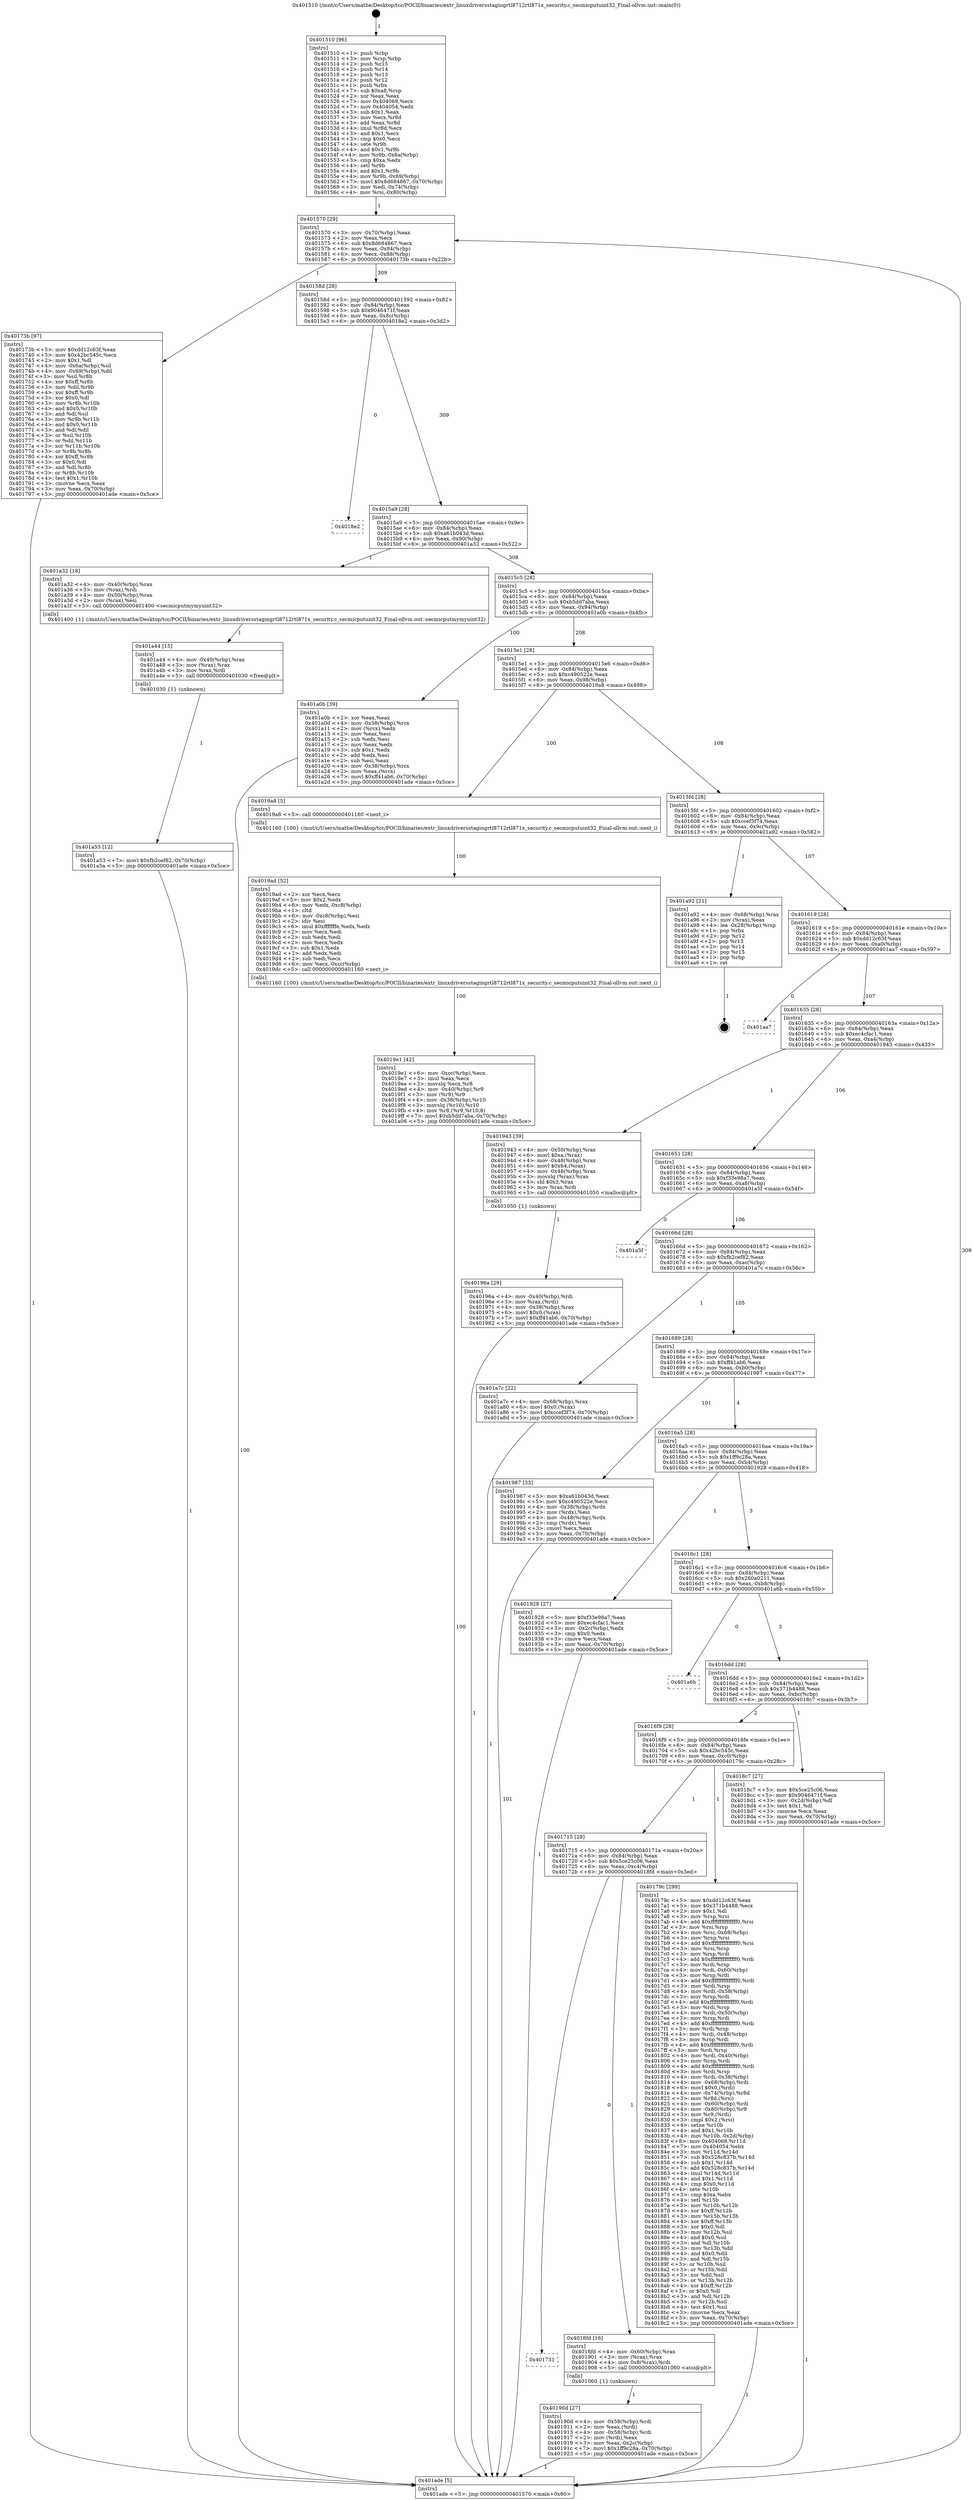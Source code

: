 digraph "0x401510" {
  label = "0x401510 (/mnt/c/Users/mathe/Desktop/tcc/POCII/binaries/extr_linuxdriversstagingrtl8712rtl871x_security.c_secmicputuint32_Final-ollvm.out::main(0))"
  labelloc = "t"
  node[shape=record]

  Entry [label="",width=0.3,height=0.3,shape=circle,fillcolor=black,style=filled]
  "0x401570" [label="{
     0x401570 [29]\l
     | [instrs]\l
     &nbsp;&nbsp;0x401570 \<+3\>: mov -0x70(%rbp),%eax\l
     &nbsp;&nbsp;0x401573 \<+2\>: mov %eax,%ecx\l
     &nbsp;&nbsp;0x401575 \<+6\>: sub $0x8d684867,%ecx\l
     &nbsp;&nbsp;0x40157b \<+6\>: mov %eax,-0x84(%rbp)\l
     &nbsp;&nbsp;0x401581 \<+6\>: mov %ecx,-0x88(%rbp)\l
     &nbsp;&nbsp;0x401587 \<+6\>: je 000000000040173b \<main+0x22b\>\l
  }"]
  "0x40173b" [label="{
     0x40173b [97]\l
     | [instrs]\l
     &nbsp;&nbsp;0x40173b \<+5\>: mov $0xdd12c63f,%eax\l
     &nbsp;&nbsp;0x401740 \<+5\>: mov $0x42bc545c,%ecx\l
     &nbsp;&nbsp;0x401745 \<+2\>: mov $0x1,%dl\l
     &nbsp;&nbsp;0x401747 \<+4\>: mov -0x6a(%rbp),%sil\l
     &nbsp;&nbsp;0x40174b \<+4\>: mov -0x69(%rbp),%dil\l
     &nbsp;&nbsp;0x40174f \<+3\>: mov %sil,%r8b\l
     &nbsp;&nbsp;0x401752 \<+4\>: xor $0xff,%r8b\l
     &nbsp;&nbsp;0x401756 \<+3\>: mov %dil,%r9b\l
     &nbsp;&nbsp;0x401759 \<+4\>: xor $0xff,%r9b\l
     &nbsp;&nbsp;0x40175d \<+3\>: xor $0x0,%dl\l
     &nbsp;&nbsp;0x401760 \<+3\>: mov %r8b,%r10b\l
     &nbsp;&nbsp;0x401763 \<+4\>: and $0x0,%r10b\l
     &nbsp;&nbsp;0x401767 \<+3\>: and %dl,%sil\l
     &nbsp;&nbsp;0x40176a \<+3\>: mov %r9b,%r11b\l
     &nbsp;&nbsp;0x40176d \<+4\>: and $0x0,%r11b\l
     &nbsp;&nbsp;0x401771 \<+3\>: and %dl,%dil\l
     &nbsp;&nbsp;0x401774 \<+3\>: or %sil,%r10b\l
     &nbsp;&nbsp;0x401777 \<+3\>: or %dil,%r11b\l
     &nbsp;&nbsp;0x40177a \<+3\>: xor %r11b,%r10b\l
     &nbsp;&nbsp;0x40177d \<+3\>: or %r9b,%r8b\l
     &nbsp;&nbsp;0x401780 \<+4\>: xor $0xff,%r8b\l
     &nbsp;&nbsp;0x401784 \<+3\>: or $0x0,%dl\l
     &nbsp;&nbsp;0x401787 \<+3\>: and %dl,%r8b\l
     &nbsp;&nbsp;0x40178a \<+3\>: or %r8b,%r10b\l
     &nbsp;&nbsp;0x40178d \<+4\>: test $0x1,%r10b\l
     &nbsp;&nbsp;0x401791 \<+3\>: cmovne %ecx,%eax\l
     &nbsp;&nbsp;0x401794 \<+3\>: mov %eax,-0x70(%rbp)\l
     &nbsp;&nbsp;0x401797 \<+5\>: jmp 0000000000401ade \<main+0x5ce\>\l
  }"]
  "0x40158d" [label="{
     0x40158d [28]\l
     | [instrs]\l
     &nbsp;&nbsp;0x40158d \<+5\>: jmp 0000000000401592 \<main+0x82\>\l
     &nbsp;&nbsp;0x401592 \<+6\>: mov -0x84(%rbp),%eax\l
     &nbsp;&nbsp;0x401598 \<+5\>: sub $0x9046471f,%eax\l
     &nbsp;&nbsp;0x40159d \<+6\>: mov %eax,-0x8c(%rbp)\l
     &nbsp;&nbsp;0x4015a3 \<+6\>: je 00000000004018e2 \<main+0x3d2\>\l
  }"]
  "0x401ade" [label="{
     0x401ade [5]\l
     | [instrs]\l
     &nbsp;&nbsp;0x401ade \<+5\>: jmp 0000000000401570 \<main+0x60\>\l
  }"]
  "0x401510" [label="{
     0x401510 [96]\l
     | [instrs]\l
     &nbsp;&nbsp;0x401510 \<+1\>: push %rbp\l
     &nbsp;&nbsp;0x401511 \<+3\>: mov %rsp,%rbp\l
     &nbsp;&nbsp;0x401514 \<+2\>: push %r15\l
     &nbsp;&nbsp;0x401516 \<+2\>: push %r14\l
     &nbsp;&nbsp;0x401518 \<+2\>: push %r13\l
     &nbsp;&nbsp;0x40151a \<+2\>: push %r12\l
     &nbsp;&nbsp;0x40151c \<+1\>: push %rbx\l
     &nbsp;&nbsp;0x40151d \<+7\>: sub $0xa8,%rsp\l
     &nbsp;&nbsp;0x401524 \<+2\>: xor %eax,%eax\l
     &nbsp;&nbsp;0x401526 \<+7\>: mov 0x404068,%ecx\l
     &nbsp;&nbsp;0x40152d \<+7\>: mov 0x404054,%edx\l
     &nbsp;&nbsp;0x401534 \<+3\>: sub $0x1,%eax\l
     &nbsp;&nbsp;0x401537 \<+3\>: mov %ecx,%r8d\l
     &nbsp;&nbsp;0x40153a \<+3\>: add %eax,%r8d\l
     &nbsp;&nbsp;0x40153d \<+4\>: imul %r8d,%ecx\l
     &nbsp;&nbsp;0x401541 \<+3\>: and $0x1,%ecx\l
     &nbsp;&nbsp;0x401544 \<+3\>: cmp $0x0,%ecx\l
     &nbsp;&nbsp;0x401547 \<+4\>: sete %r9b\l
     &nbsp;&nbsp;0x40154b \<+4\>: and $0x1,%r9b\l
     &nbsp;&nbsp;0x40154f \<+4\>: mov %r9b,-0x6a(%rbp)\l
     &nbsp;&nbsp;0x401553 \<+3\>: cmp $0xa,%edx\l
     &nbsp;&nbsp;0x401556 \<+4\>: setl %r9b\l
     &nbsp;&nbsp;0x40155a \<+4\>: and $0x1,%r9b\l
     &nbsp;&nbsp;0x40155e \<+4\>: mov %r9b,-0x69(%rbp)\l
     &nbsp;&nbsp;0x401562 \<+7\>: movl $0x8d684867,-0x70(%rbp)\l
     &nbsp;&nbsp;0x401569 \<+3\>: mov %edi,-0x74(%rbp)\l
     &nbsp;&nbsp;0x40156c \<+4\>: mov %rsi,-0x80(%rbp)\l
  }"]
  Exit [label="",width=0.3,height=0.3,shape=circle,fillcolor=black,style=filled,peripheries=2]
  "0x4018e2" [label="{
     0x4018e2\l
  }", style=dashed]
  "0x4015a9" [label="{
     0x4015a9 [28]\l
     | [instrs]\l
     &nbsp;&nbsp;0x4015a9 \<+5\>: jmp 00000000004015ae \<main+0x9e\>\l
     &nbsp;&nbsp;0x4015ae \<+6\>: mov -0x84(%rbp),%eax\l
     &nbsp;&nbsp;0x4015b4 \<+5\>: sub $0xa61b043d,%eax\l
     &nbsp;&nbsp;0x4015b9 \<+6\>: mov %eax,-0x90(%rbp)\l
     &nbsp;&nbsp;0x4015bf \<+6\>: je 0000000000401a32 \<main+0x522\>\l
  }"]
  "0x401a53" [label="{
     0x401a53 [12]\l
     | [instrs]\l
     &nbsp;&nbsp;0x401a53 \<+7\>: movl $0xfb2cef82,-0x70(%rbp)\l
     &nbsp;&nbsp;0x401a5a \<+5\>: jmp 0000000000401ade \<main+0x5ce\>\l
  }"]
  "0x401a32" [label="{
     0x401a32 [18]\l
     | [instrs]\l
     &nbsp;&nbsp;0x401a32 \<+4\>: mov -0x40(%rbp),%rax\l
     &nbsp;&nbsp;0x401a36 \<+3\>: mov (%rax),%rdi\l
     &nbsp;&nbsp;0x401a39 \<+4\>: mov -0x50(%rbp),%rax\l
     &nbsp;&nbsp;0x401a3d \<+2\>: mov (%rax),%esi\l
     &nbsp;&nbsp;0x401a3f \<+5\>: call 0000000000401400 \<secmicputmymyuint32\>\l
     | [calls]\l
     &nbsp;&nbsp;0x401400 \{1\} (/mnt/c/Users/mathe/Desktop/tcc/POCII/binaries/extr_linuxdriversstagingrtl8712rtl871x_security.c_secmicputuint32_Final-ollvm.out::secmicputmymyuint32)\l
  }"]
  "0x4015c5" [label="{
     0x4015c5 [28]\l
     | [instrs]\l
     &nbsp;&nbsp;0x4015c5 \<+5\>: jmp 00000000004015ca \<main+0xba\>\l
     &nbsp;&nbsp;0x4015ca \<+6\>: mov -0x84(%rbp),%eax\l
     &nbsp;&nbsp;0x4015d0 \<+5\>: sub $0xb5dd7aba,%eax\l
     &nbsp;&nbsp;0x4015d5 \<+6\>: mov %eax,-0x94(%rbp)\l
     &nbsp;&nbsp;0x4015db \<+6\>: je 0000000000401a0b \<main+0x4fb\>\l
  }"]
  "0x401a44" [label="{
     0x401a44 [15]\l
     | [instrs]\l
     &nbsp;&nbsp;0x401a44 \<+4\>: mov -0x40(%rbp),%rax\l
     &nbsp;&nbsp;0x401a48 \<+3\>: mov (%rax),%rax\l
     &nbsp;&nbsp;0x401a4b \<+3\>: mov %rax,%rdi\l
     &nbsp;&nbsp;0x401a4e \<+5\>: call 0000000000401030 \<free@plt\>\l
     | [calls]\l
     &nbsp;&nbsp;0x401030 \{1\} (unknown)\l
  }"]
  "0x401a0b" [label="{
     0x401a0b [39]\l
     | [instrs]\l
     &nbsp;&nbsp;0x401a0b \<+2\>: xor %eax,%eax\l
     &nbsp;&nbsp;0x401a0d \<+4\>: mov -0x38(%rbp),%rcx\l
     &nbsp;&nbsp;0x401a11 \<+2\>: mov (%rcx),%edx\l
     &nbsp;&nbsp;0x401a13 \<+2\>: mov %eax,%esi\l
     &nbsp;&nbsp;0x401a15 \<+2\>: sub %edx,%esi\l
     &nbsp;&nbsp;0x401a17 \<+2\>: mov %eax,%edx\l
     &nbsp;&nbsp;0x401a19 \<+3\>: sub $0x1,%edx\l
     &nbsp;&nbsp;0x401a1c \<+2\>: add %edx,%esi\l
     &nbsp;&nbsp;0x401a1e \<+2\>: sub %esi,%eax\l
     &nbsp;&nbsp;0x401a20 \<+4\>: mov -0x38(%rbp),%rcx\l
     &nbsp;&nbsp;0x401a24 \<+2\>: mov %eax,(%rcx)\l
     &nbsp;&nbsp;0x401a26 \<+7\>: movl $0xff41ab6,-0x70(%rbp)\l
     &nbsp;&nbsp;0x401a2d \<+5\>: jmp 0000000000401ade \<main+0x5ce\>\l
  }"]
  "0x4015e1" [label="{
     0x4015e1 [28]\l
     | [instrs]\l
     &nbsp;&nbsp;0x4015e1 \<+5\>: jmp 00000000004015e6 \<main+0xd6\>\l
     &nbsp;&nbsp;0x4015e6 \<+6\>: mov -0x84(%rbp),%eax\l
     &nbsp;&nbsp;0x4015ec \<+5\>: sub $0xc490522e,%eax\l
     &nbsp;&nbsp;0x4015f1 \<+6\>: mov %eax,-0x98(%rbp)\l
     &nbsp;&nbsp;0x4015f7 \<+6\>: je 00000000004019a8 \<main+0x498\>\l
  }"]
  "0x4019e1" [label="{
     0x4019e1 [42]\l
     | [instrs]\l
     &nbsp;&nbsp;0x4019e1 \<+6\>: mov -0xcc(%rbp),%ecx\l
     &nbsp;&nbsp;0x4019e7 \<+3\>: imul %eax,%ecx\l
     &nbsp;&nbsp;0x4019ea \<+3\>: movslq %ecx,%r8\l
     &nbsp;&nbsp;0x4019ed \<+4\>: mov -0x40(%rbp),%r9\l
     &nbsp;&nbsp;0x4019f1 \<+3\>: mov (%r9),%r9\l
     &nbsp;&nbsp;0x4019f4 \<+4\>: mov -0x38(%rbp),%r10\l
     &nbsp;&nbsp;0x4019f8 \<+3\>: movslq (%r10),%r10\l
     &nbsp;&nbsp;0x4019fb \<+4\>: mov %r8,(%r9,%r10,8)\l
     &nbsp;&nbsp;0x4019ff \<+7\>: movl $0xb5dd7aba,-0x70(%rbp)\l
     &nbsp;&nbsp;0x401a06 \<+5\>: jmp 0000000000401ade \<main+0x5ce\>\l
  }"]
  "0x4019a8" [label="{
     0x4019a8 [5]\l
     | [instrs]\l
     &nbsp;&nbsp;0x4019a8 \<+5\>: call 0000000000401160 \<next_i\>\l
     | [calls]\l
     &nbsp;&nbsp;0x401160 \{100\} (/mnt/c/Users/mathe/Desktop/tcc/POCII/binaries/extr_linuxdriversstagingrtl8712rtl871x_security.c_secmicputuint32_Final-ollvm.out::next_i)\l
  }"]
  "0x4015fd" [label="{
     0x4015fd [28]\l
     | [instrs]\l
     &nbsp;&nbsp;0x4015fd \<+5\>: jmp 0000000000401602 \<main+0xf2\>\l
     &nbsp;&nbsp;0x401602 \<+6\>: mov -0x84(%rbp),%eax\l
     &nbsp;&nbsp;0x401608 \<+5\>: sub $0xccef3f74,%eax\l
     &nbsp;&nbsp;0x40160d \<+6\>: mov %eax,-0x9c(%rbp)\l
     &nbsp;&nbsp;0x401613 \<+6\>: je 0000000000401a92 \<main+0x582\>\l
  }"]
  "0x4019ad" [label="{
     0x4019ad [52]\l
     | [instrs]\l
     &nbsp;&nbsp;0x4019ad \<+2\>: xor %ecx,%ecx\l
     &nbsp;&nbsp;0x4019af \<+5\>: mov $0x2,%edx\l
     &nbsp;&nbsp;0x4019b4 \<+6\>: mov %edx,-0xc8(%rbp)\l
     &nbsp;&nbsp;0x4019ba \<+1\>: cltd\l
     &nbsp;&nbsp;0x4019bb \<+6\>: mov -0xc8(%rbp),%esi\l
     &nbsp;&nbsp;0x4019c1 \<+2\>: idiv %esi\l
     &nbsp;&nbsp;0x4019c3 \<+6\>: imul $0xfffffffe,%edx,%edx\l
     &nbsp;&nbsp;0x4019c9 \<+2\>: mov %ecx,%edi\l
     &nbsp;&nbsp;0x4019cb \<+2\>: sub %edx,%edi\l
     &nbsp;&nbsp;0x4019cd \<+2\>: mov %ecx,%edx\l
     &nbsp;&nbsp;0x4019cf \<+3\>: sub $0x1,%edx\l
     &nbsp;&nbsp;0x4019d2 \<+2\>: add %edx,%edi\l
     &nbsp;&nbsp;0x4019d4 \<+2\>: sub %edi,%ecx\l
     &nbsp;&nbsp;0x4019d6 \<+6\>: mov %ecx,-0xcc(%rbp)\l
     &nbsp;&nbsp;0x4019dc \<+5\>: call 0000000000401160 \<next_i\>\l
     | [calls]\l
     &nbsp;&nbsp;0x401160 \{100\} (/mnt/c/Users/mathe/Desktop/tcc/POCII/binaries/extr_linuxdriversstagingrtl8712rtl871x_security.c_secmicputuint32_Final-ollvm.out::next_i)\l
  }"]
  "0x401a92" [label="{
     0x401a92 [21]\l
     | [instrs]\l
     &nbsp;&nbsp;0x401a92 \<+4\>: mov -0x68(%rbp),%rax\l
     &nbsp;&nbsp;0x401a96 \<+2\>: mov (%rax),%eax\l
     &nbsp;&nbsp;0x401a98 \<+4\>: lea -0x28(%rbp),%rsp\l
     &nbsp;&nbsp;0x401a9c \<+1\>: pop %rbx\l
     &nbsp;&nbsp;0x401a9d \<+2\>: pop %r12\l
     &nbsp;&nbsp;0x401a9f \<+2\>: pop %r13\l
     &nbsp;&nbsp;0x401aa1 \<+2\>: pop %r14\l
     &nbsp;&nbsp;0x401aa3 \<+2\>: pop %r15\l
     &nbsp;&nbsp;0x401aa5 \<+1\>: pop %rbp\l
     &nbsp;&nbsp;0x401aa6 \<+1\>: ret\l
  }"]
  "0x401619" [label="{
     0x401619 [28]\l
     | [instrs]\l
     &nbsp;&nbsp;0x401619 \<+5\>: jmp 000000000040161e \<main+0x10e\>\l
     &nbsp;&nbsp;0x40161e \<+6\>: mov -0x84(%rbp),%eax\l
     &nbsp;&nbsp;0x401624 \<+5\>: sub $0xdd12c63f,%eax\l
     &nbsp;&nbsp;0x401629 \<+6\>: mov %eax,-0xa0(%rbp)\l
     &nbsp;&nbsp;0x40162f \<+6\>: je 0000000000401aa7 \<main+0x597\>\l
  }"]
  "0x40196a" [label="{
     0x40196a [29]\l
     | [instrs]\l
     &nbsp;&nbsp;0x40196a \<+4\>: mov -0x40(%rbp),%rdi\l
     &nbsp;&nbsp;0x40196e \<+3\>: mov %rax,(%rdi)\l
     &nbsp;&nbsp;0x401971 \<+4\>: mov -0x38(%rbp),%rax\l
     &nbsp;&nbsp;0x401975 \<+6\>: movl $0x0,(%rax)\l
     &nbsp;&nbsp;0x40197b \<+7\>: movl $0xff41ab6,-0x70(%rbp)\l
     &nbsp;&nbsp;0x401982 \<+5\>: jmp 0000000000401ade \<main+0x5ce\>\l
  }"]
  "0x401aa7" [label="{
     0x401aa7\l
  }", style=dashed]
  "0x401635" [label="{
     0x401635 [28]\l
     | [instrs]\l
     &nbsp;&nbsp;0x401635 \<+5\>: jmp 000000000040163a \<main+0x12a\>\l
     &nbsp;&nbsp;0x40163a \<+6\>: mov -0x84(%rbp),%eax\l
     &nbsp;&nbsp;0x401640 \<+5\>: sub $0xec4cfac1,%eax\l
     &nbsp;&nbsp;0x401645 \<+6\>: mov %eax,-0xa4(%rbp)\l
     &nbsp;&nbsp;0x40164b \<+6\>: je 0000000000401943 \<main+0x433\>\l
  }"]
  "0x40190d" [label="{
     0x40190d [27]\l
     | [instrs]\l
     &nbsp;&nbsp;0x40190d \<+4\>: mov -0x58(%rbp),%rdi\l
     &nbsp;&nbsp;0x401911 \<+2\>: mov %eax,(%rdi)\l
     &nbsp;&nbsp;0x401913 \<+4\>: mov -0x58(%rbp),%rdi\l
     &nbsp;&nbsp;0x401917 \<+2\>: mov (%rdi),%eax\l
     &nbsp;&nbsp;0x401919 \<+3\>: mov %eax,-0x2c(%rbp)\l
     &nbsp;&nbsp;0x40191c \<+7\>: movl $0x1ff9c28a,-0x70(%rbp)\l
     &nbsp;&nbsp;0x401923 \<+5\>: jmp 0000000000401ade \<main+0x5ce\>\l
  }"]
  "0x401943" [label="{
     0x401943 [39]\l
     | [instrs]\l
     &nbsp;&nbsp;0x401943 \<+4\>: mov -0x50(%rbp),%rax\l
     &nbsp;&nbsp;0x401947 \<+6\>: movl $0xa,(%rax)\l
     &nbsp;&nbsp;0x40194d \<+4\>: mov -0x48(%rbp),%rax\l
     &nbsp;&nbsp;0x401951 \<+6\>: movl $0x64,(%rax)\l
     &nbsp;&nbsp;0x401957 \<+4\>: mov -0x48(%rbp),%rax\l
     &nbsp;&nbsp;0x40195b \<+3\>: movslq (%rax),%rax\l
     &nbsp;&nbsp;0x40195e \<+4\>: shl $0x3,%rax\l
     &nbsp;&nbsp;0x401962 \<+3\>: mov %rax,%rdi\l
     &nbsp;&nbsp;0x401965 \<+5\>: call 0000000000401050 \<malloc@plt\>\l
     | [calls]\l
     &nbsp;&nbsp;0x401050 \{1\} (unknown)\l
  }"]
  "0x401651" [label="{
     0x401651 [28]\l
     | [instrs]\l
     &nbsp;&nbsp;0x401651 \<+5\>: jmp 0000000000401656 \<main+0x146\>\l
     &nbsp;&nbsp;0x401656 \<+6\>: mov -0x84(%rbp),%eax\l
     &nbsp;&nbsp;0x40165c \<+5\>: sub $0xf33e98a7,%eax\l
     &nbsp;&nbsp;0x401661 \<+6\>: mov %eax,-0xa8(%rbp)\l
     &nbsp;&nbsp;0x401667 \<+6\>: je 0000000000401a5f \<main+0x54f\>\l
  }"]
  "0x401731" [label="{
     0x401731\l
  }", style=dashed]
  "0x401a5f" [label="{
     0x401a5f\l
  }", style=dashed]
  "0x40166d" [label="{
     0x40166d [28]\l
     | [instrs]\l
     &nbsp;&nbsp;0x40166d \<+5\>: jmp 0000000000401672 \<main+0x162\>\l
     &nbsp;&nbsp;0x401672 \<+6\>: mov -0x84(%rbp),%eax\l
     &nbsp;&nbsp;0x401678 \<+5\>: sub $0xfb2cef82,%eax\l
     &nbsp;&nbsp;0x40167d \<+6\>: mov %eax,-0xac(%rbp)\l
     &nbsp;&nbsp;0x401683 \<+6\>: je 0000000000401a7c \<main+0x56c\>\l
  }"]
  "0x4018fd" [label="{
     0x4018fd [16]\l
     | [instrs]\l
     &nbsp;&nbsp;0x4018fd \<+4\>: mov -0x60(%rbp),%rax\l
     &nbsp;&nbsp;0x401901 \<+3\>: mov (%rax),%rax\l
     &nbsp;&nbsp;0x401904 \<+4\>: mov 0x8(%rax),%rdi\l
     &nbsp;&nbsp;0x401908 \<+5\>: call 0000000000401060 \<atoi@plt\>\l
     | [calls]\l
     &nbsp;&nbsp;0x401060 \{1\} (unknown)\l
  }"]
  "0x401a7c" [label="{
     0x401a7c [22]\l
     | [instrs]\l
     &nbsp;&nbsp;0x401a7c \<+4\>: mov -0x68(%rbp),%rax\l
     &nbsp;&nbsp;0x401a80 \<+6\>: movl $0x0,(%rax)\l
     &nbsp;&nbsp;0x401a86 \<+7\>: movl $0xccef3f74,-0x70(%rbp)\l
     &nbsp;&nbsp;0x401a8d \<+5\>: jmp 0000000000401ade \<main+0x5ce\>\l
  }"]
  "0x401689" [label="{
     0x401689 [28]\l
     | [instrs]\l
     &nbsp;&nbsp;0x401689 \<+5\>: jmp 000000000040168e \<main+0x17e\>\l
     &nbsp;&nbsp;0x40168e \<+6\>: mov -0x84(%rbp),%eax\l
     &nbsp;&nbsp;0x401694 \<+5\>: sub $0xff41ab6,%eax\l
     &nbsp;&nbsp;0x401699 \<+6\>: mov %eax,-0xb0(%rbp)\l
     &nbsp;&nbsp;0x40169f \<+6\>: je 0000000000401987 \<main+0x477\>\l
  }"]
  "0x401715" [label="{
     0x401715 [28]\l
     | [instrs]\l
     &nbsp;&nbsp;0x401715 \<+5\>: jmp 000000000040171a \<main+0x20a\>\l
     &nbsp;&nbsp;0x40171a \<+6\>: mov -0x84(%rbp),%eax\l
     &nbsp;&nbsp;0x401720 \<+5\>: sub $0x5ce25c06,%eax\l
     &nbsp;&nbsp;0x401725 \<+6\>: mov %eax,-0xc4(%rbp)\l
     &nbsp;&nbsp;0x40172b \<+6\>: je 00000000004018fd \<main+0x3ed\>\l
  }"]
  "0x401987" [label="{
     0x401987 [33]\l
     | [instrs]\l
     &nbsp;&nbsp;0x401987 \<+5\>: mov $0xa61b043d,%eax\l
     &nbsp;&nbsp;0x40198c \<+5\>: mov $0xc490522e,%ecx\l
     &nbsp;&nbsp;0x401991 \<+4\>: mov -0x38(%rbp),%rdx\l
     &nbsp;&nbsp;0x401995 \<+2\>: mov (%rdx),%esi\l
     &nbsp;&nbsp;0x401997 \<+4\>: mov -0x48(%rbp),%rdx\l
     &nbsp;&nbsp;0x40199b \<+2\>: cmp (%rdx),%esi\l
     &nbsp;&nbsp;0x40199d \<+3\>: cmovl %ecx,%eax\l
     &nbsp;&nbsp;0x4019a0 \<+3\>: mov %eax,-0x70(%rbp)\l
     &nbsp;&nbsp;0x4019a3 \<+5\>: jmp 0000000000401ade \<main+0x5ce\>\l
  }"]
  "0x4016a5" [label="{
     0x4016a5 [28]\l
     | [instrs]\l
     &nbsp;&nbsp;0x4016a5 \<+5\>: jmp 00000000004016aa \<main+0x19a\>\l
     &nbsp;&nbsp;0x4016aa \<+6\>: mov -0x84(%rbp),%eax\l
     &nbsp;&nbsp;0x4016b0 \<+5\>: sub $0x1ff9c28a,%eax\l
     &nbsp;&nbsp;0x4016b5 \<+6\>: mov %eax,-0xb4(%rbp)\l
     &nbsp;&nbsp;0x4016bb \<+6\>: je 0000000000401928 \<main+0x418\>\l
  }"]
  "0x40179c" [label="{
     0x40179c [299]\l
     | [instrs]\l
     &nbsp;&nbsp;0x40179c \<+5\>: mov $0xdd12c63f,%eax\l
     &nbsp;&nbsp;0x4017a1 \<+5\>: mov $0x371b4488,%ecx\l
     &nbsp;&nbsp;0x4017a6 \<+2\>: mov $0x1,%dl\l
     &nbsp;&nbsp;0x4017a8 \<+3\>: mov %rsp,%rsi\l
     &nbsp;&nbsp;0x4017ab \<+4\>: add $0xfffffffffffffff0,%rsi\l
     &nbsp;&nbsp;0x4017af \<+3\>: mov %rsi,%rsp\l
     &nbsp;&nbsp;0x4017b2 \<+4\>: mov %rsi,-0x68(%rbp)\l
     &nbsp;&nbsp;0x4017b6 \<+3\>: mov %rsp,%rsi\l
     &nbsp;&nbsp;0x4017b9 \<+4\>: add $0xfffffffffffffff0,%rsi\l
     &nbsp;&nbsp;0x4017bd \<+3\>: mov %rsi,%rsp\l
     &nbsp;&nbsp;0x4017c0 \<+3\>: mov %rsp,%rdi\l
     &nbsp;&nbsp;0x4017c3 \<+4\>: add $0xfffffffffffffff0,%rdi\l
     &nbsp;&nbsp;0x4017c7 \<+3\>: mov %rdi,%rsp\l
     &nbsp;&nbsp;0x4017ca \<+4\>: mov %rdi,-0x60(%rbp)\l
     &nbsp;&nbsp;0x4017ce \<+3\>: mov %rsp,%rdi\l
     &nbsp;&nbsp;0x4017d1 \<+4\>: add $0xfffffffffffffff0,%rdi\l
     &nbsp;&nbsp;0x4017d5 \<+3\>: mov %rdi,%rsp\l
     &nbsp;&nbsp;0x4017d8 \<+4\>: mov %rdi,-0x58(%rbp)\l
     &nbsp;&nbsp;0x4017dc \<+3\>: mov %rsp,%rdi\l
     &nbsp;&nbsp;0x4017df \<+4\>: add $0xfffffffffffffff0,%rdi\l
     &nbsp;&nbsp;0x4017e3 \<+3\>: mov %rdi,%rsp\l
     &nbsp;&nbsp;0x4017e6 \<+4\>: mov %rdi,-0x50(%rbp)\l
     &nbsp;&nbsp;0x4017ea \<+3\>: mov %rsp,%rdi\l
     &nbsp;&nbsp;0x4017ed \<+4\>: add $0xfffffffffffffff0,%rdi\l
     &nbsp;&nbsp;0x4017f1 \<+3\>: mov %rdi,%rsp\l
     &nbsp;&nbsp;0x4017f4 \<+4\>: mov %rdi,-0x48(%rbp)\l
     &nbsp;&nbsp;0x4017f8 \<+3\>: mov %rsp,%rdi\l
     &nbsp;&nbsp;0x4017fb \<+4\>: add $0xfffffffffffffff0,%rdi\l
     &nbsp;&nbsp;0x4017ff \<+3\>: mov %rdi,%rsp\l
     &nbsp;&nbsp;0x401802 \<+4\>: mov %rdi,-0x40(%rbp)\l
     &nbsp;&nbsp;0x401806 \<+3\>: mov %rsp,%rdi\l
     &nbsp;&nbsp;0x401809 \<+4\>: add $0xfffffffffffffff0,%rdi\l
     &nbsp;&nbsp;0x40180d \<+3\>: mov %rdi,%rsp\l
     &nbsp;&nbsp;0x401810 \<+4\>: mov %rdi,-0x38(%rbp)\l
     &nbsp;&nbsp;0x401814 \<+4\>: mov -0x68(%rbp),%rdi\l
     &nbsp;&nbsp;0x401818 \<+6\>: movl $0x0,(%rdi)\l
     &nbsp;&nbsp;0x40181e \<+4\>: mov -0x74(%rbp),%r8d\l
     &nbsp;&nbsp;0x401822 \<+3\>: mov %r8d,(%rsi)\l
     &nbsp;&nbsp;0x401825 \<+4\>: mov -0x60(%rbp),%rdi\l
     &nbsp;&nbsp;0x401829 \<+4\>: mov -0x80(%rbp),%r9\l
     &nbsp;&nbsp;0x40182d \<+3\>: mov %r9,(%rdi)\l
     &nbsp;&nbsp;0x401830 \<+3\>: cmpl $0x2,(%rsi)\l
     &nbsp;&nbsp;0x401833 \<+4\>: setne %r10b\l
     &nbsp;&nbsp;0x401837 \<+4\>: and $0x1,%r10b\l
     &nbsp;&nbsp;0x40183b \<+4\>: mov %r10b,-0x2d(%rbp)\l
     &nbsp;&nbsp;0x40183f \<+8\>: mov 0x404068,%r11d\l
     &nbsp;&nbsp;0x401847 \<+7\>: mov 0x404054,%ebx\l
     &nbsp;&nbsp;0x40184e \<+3\>: mov %r11d,%r14d\l
     &nbsp;&nbsp;0x401851 \<+7\>: sub $0x528c837b,%r14d\l
     &nbsp;&nbsp;0x401858 \<+4\>: sub $0x1,%r14d\l
     &nbsp;&nbsp;0x40185c \<+7\>: add $0x528c837b,%r14d\l
     &nbsp;&nbsp;0x401863 \<+4\>: imul %r14d,%r11d\l
     &nbsp;&nbsp;0x401867 \<+4\>: and $0x1,%r11d\l
     &nbsp;&nbsp;0x40186b \<+4\>: cmp $0x0,%r11d\l
     &nbsp;&nbsp;0x40186f \<+4\>: sete %r10b\l
     &nbsp;&nbsp;0x401873 \<+3\>: cmp $0xa,%ebx\l
     &nbsp;&nbsp;0x401876 \<+4\>: setl %r15b\l
     &nbsp;&nbsp;0x40187a \<+3\>: mov %r10b,%r12b\l
     &nbsp;&nbsp;0x40187d \<+4\>: xor $0xff,%r12b\l
     &nbsp;&nbsp;0x401881 \<+3\>: mov %r15b,%r13b\l
     &nbsp;&nbsp;0x401884 \<+4\>: xor $0xff,%r13b\l
     &nbsp;&nbsp;0x401888 \<+3\>: xor $0x0,%dl\l
     &nbsp;&nbsp;0x40188b \<+3\>: mov %r12b,%sil\l
     &nbsp;&nbsp;0x40188e \<+4\>: and $0x0,%sil\l
     &nbsp;&nbsp;0x401892 \<+3\>: and %dl,%r10b\l
     &nbsp;&nbsp;0x401895 \<+3\>: mov %r13b,%dil\l
     &nbsp;&nbsp;0x401898 \<+4\>: and $0x0,%dil\l
     &nbsp;&nbsp;0x40189c \<+3\>: and %dl,%r15b\l
     &nbsp;&nbsp;0x40189f \<+3\>: or %r10b,%sil\l
     &nbsp;&nbsp;0x4018a2 \<+3\>: or %r15b,%dil\l
     &nbsp;&nbsp;0x4018a5 \<+3\>: xor %dil,%sil\l
     &nbsp;&nbsp;0x4018a8 \<+3\>: or %r13b,%r12b\l
     &nbsp;&nbsp;0x4018ab \<+4\>: xor $0xff,%r12b\l
     &nbsp;&nbsp;0x4018af \<+3\>: or $0x0,%dl\l
     &nbsp;&nbsp;0x4018b2 \<+3\>: and %dl,%r12b\l
     &nbsp;&nbsp;0x4018b5 \<+3\>: or %r12b,%sil\l
     &nbsp;&nbsp;0x4018b8 \<+4\>: test $0x1,%sil\l
     &nbsp;&nbsp;0x4018bc \<+3\>: cmovne %ecx,%eax\l
     &nbsp;&nbsp;0x4018bf \<+3\>: mov %eax,-0x70(%rbp)\l
     &nbsp;&nbsp;0x4018c2 \<+5\>: jmp 0000000000401ade \<main+0x5ce\>\l
  }"]
  "0x401928" [label="{
     0x401928 [27]\l
     | [instrs]\l
     &nbsp;&nbsp;0x401928 \<+5\>: mov $0xf33e98a7,%eax\l
     &nbsp;&nbsp;0x40192d \<+5\>: mov $0xec4cfac1,%ecx\l
     &nbsp;&nbsp;0x401932 \<+3\>: mov -0x2c(%rbp),%edx\l
     &nbsp;&nbsp;0x401935 \<+3\>: cmp $0x0,%edx\l
     &nbsp;&nbsp;0x401938 \<+3\>: cmove %ecx,%eax\l
     &nbsp;&nbsp;0x40193b \<+3\>: mov %eax,-0x70(%rbp)\l
     &nbsp;&nbsp;0x40193e \<+5\>: jmp 0000000000401ade \<main+0x5ce\>\l
  }"]
  "0x4016c1" [label="{
     0x4016c1 [28]\l
     | [instrs]\l
     &nbsp;&nbsp;0x4016c1 \<+5\>: jmp 00000000004016c6 \<main+0x1b6\>\l
     &nbsp;&nbsp;0x4016c6 \<+6\>: mov -0x84(%rbp),%eax\l
     &nbsp;&nbsp;0x4016cc \<+5\>: sub $0x260a0211,%eax\l
     &nbsp;&nbsp;0x4016d1 \<+6\>: mov %eax,-0xb8(%rbp)\l
     &nbsp;&nbsp;0x4016d7 \<+6\>: je 0000000000401a6b \<main+0x55b\>\l
  }"]
  "0x4016f9" [label="{
     0x4016f9 [28]\l
     | [instrs]\l
     &nbsp;&nbsp;0x4016f9 \<+5\>: jmp 00000000004016fe \<main+0x1ee\>\l
     &nbsp;&nbsp;0x4016fe \<+6\>: mov -0x84(%rbp),%eax\l
     &nbsp;&nbsp;0x401704 \<+5\>: sub $0x42bc545c,%eax\l
     &nbsp;&nbsp;0x401709 \<+6\>: mov %eax,-0xc0(%rbp)\l
     &nbsp;&nbsp;0x40170f \<+6\>: je 000000000040179c \<main+0x28c\>\l
  }"]
  "0x401a6b" [label="{
     0x401a6b\l
  }", style=dashed]
  "0x4016dd" [label="{
     0x4016dd [28]\l
     | [instrs]\l
     &nbsp;&nbsp;0x4016dd \<+5\>: jmp 00000000004016e2 \<main+0x1d2\>\l
     &nbsp;&nbsp;0x4016e2 \<+6\>: mov -0x84(%rbp),%eax\l
     &nbsp;&nbsp;0x4016e8 \<+5\>: sub $0x371b4488,%eax\l
     &nbsp;&nbsp;0x4016ed \<+6\>: mov %eax,-0xbc(%rbp)\l
     &nbsp;&nbsp;0x4016f3 \<+6\>: je 00000000004018c7 \<main+0x3b7\>\l
  }"]
  "0x4018c7" [label="{
     0x4018c7 [27]\l
     | [instrs]\l
     &nbsp;&nbsp;0x4018c7 \<+5\>: mov $0x5ce25c06,%eax\l
     &nbsp;&nbsp;0x4018cc \<+5\>: mov $0x9046471f,%ecx\l
     &nbsp;&nbsp;0x4018d1 \<+3\>: mov -0x2d(%rbp),%dl\l
     &nbsp;&nbsp;0x4018d4 \<+3\>: test $0x1,%dl\l
     &nbsp;&nbsp;0x4018d7 \<+3\>: cmovne %ecx,%eax\l
     &nbsp;&nbsp;0x4018da \<+3\>: mov %eax,-0x70(%rbp)\l
     &nbsp;&nbsp;0x4018dd \<+5\>: jmp 0000000000401ade \<main+0x5ce\>\l
  }"]
  Entry -> "0x401510" [label=" 1"]
  "0x401570" -> "0x40173b" [label=" 1"]
  "0x401570" -> "0x40158d" [label=" 309"]
  "0x40173b" -> "0x401ade" [label=" 1"]
  "0x401510" -> "0x401570" [label=" 1"]
  "0x401ade" -> "0x401570" [label=" 309"]
  "0x401a92" -> Exit [label=" 1"]
  "0x40158d" -> "0x4018e2" [label=" 0"]
  "0x40158d" -> "0x4015a9" [label=" 309"]
  "0x401a7c" -> "0x401ade" [label=" 1"]
  "0x4015a9" -> "0x401a32" [label=" 1"]
  "0x4015a9" -> "0x4015c5" [label=" 308"]
  "0x401a53" -> "0x401ade" [label=" 1"]
  "0x4015c5" -> "0x401a0b" [label=" 100"]
  "0x4015c5" -> "0x4015e1" [label=" 208"]
  "0x401a44" -> "0x401a53" [label=" 1"]
  "0x4015e1" -> "0x4019a8" [label=" 100"]
  "0x4015e1" -> "0x4015fd" [label=" 108"]
  "0x401a32" -> "0x401a44" [label=" 1"]
  "0x4015fd" -> "0x401a92" [label=" 1"]
  "0x4015fd" -> "0x401619" [label=" 107"]
  "0x401a0b" -> "0x401ade" [label=" 100"]
  "0x401619" -> "0x401aa7" [label=" 0"]
  "0x401619" -> "0x401635" [label=" 107"]
  "0x4019e1" -> "0x401ade" [label=" 100"]
  "0x401635" -> "0x401943" [label=" 1"]
  "0x401635" -> "0x401651" [label=" 106"]
  "0x4019ad" -> "0x4019e1" [label=" 100"]
  "0x401651" -> "0x401a5f" [label=" 0"]
  "0x401651" -> "0x40166d" [label=" 106"]
  "0x4019a8" -> "0x4019ad" [label=" 100"]
  "0x40166d" -> "0x401a7c" [label=" 1"]
  "0x40166d" -> "0x401689" [label=" 105"]
  "0x401987" -> "0x401ade" [label=" 101"]
  "0x401689" -> "0x401987" [label=" 101"]
  "0x401689" -> "0x4016a5" [label=" 4"]
  "0x401928" -> "0x401ade" [label=" 1"]
  "0x4016a5" -> "0x401928" [label=" 1"]
  "0x4016a5" -> "0x4016c1" [label=" 3"]
  "0x40190d" -> "0x401ade" [label=" 1"]
  "0x4016c1" -> "0x401a6b" [label=" 0"]
  "0x4016c1" -> "0x4016dd" [label=" 3"]
  "0x401715" -> "0x401731" [label=" 0"]
  "0x4016dd" -> "0x4018c7" [label=" 1"]
  "0x4016dd" -> "0x4016f9" [label=" 2"]
  "0x4018fd" -> "0x40190d" [label=" 1"]
  "0x4016f9" -> "0x40179c" [label=" 1"]
  "0x4016f9" -> "0x401715" [label=" 1"]
  "0x401943" -> "0x40196a" [label=" 1"]
  "0x40179c" -> "0x401ade" [label=" 1"]
  "0x4018c7" -> "0x401ade" [label=" 1"]
  "0x40196a" -> "0x401ade" [label=" 1"]
  "0x401715" -> "0x4018fd" [label=" 1"]
}
